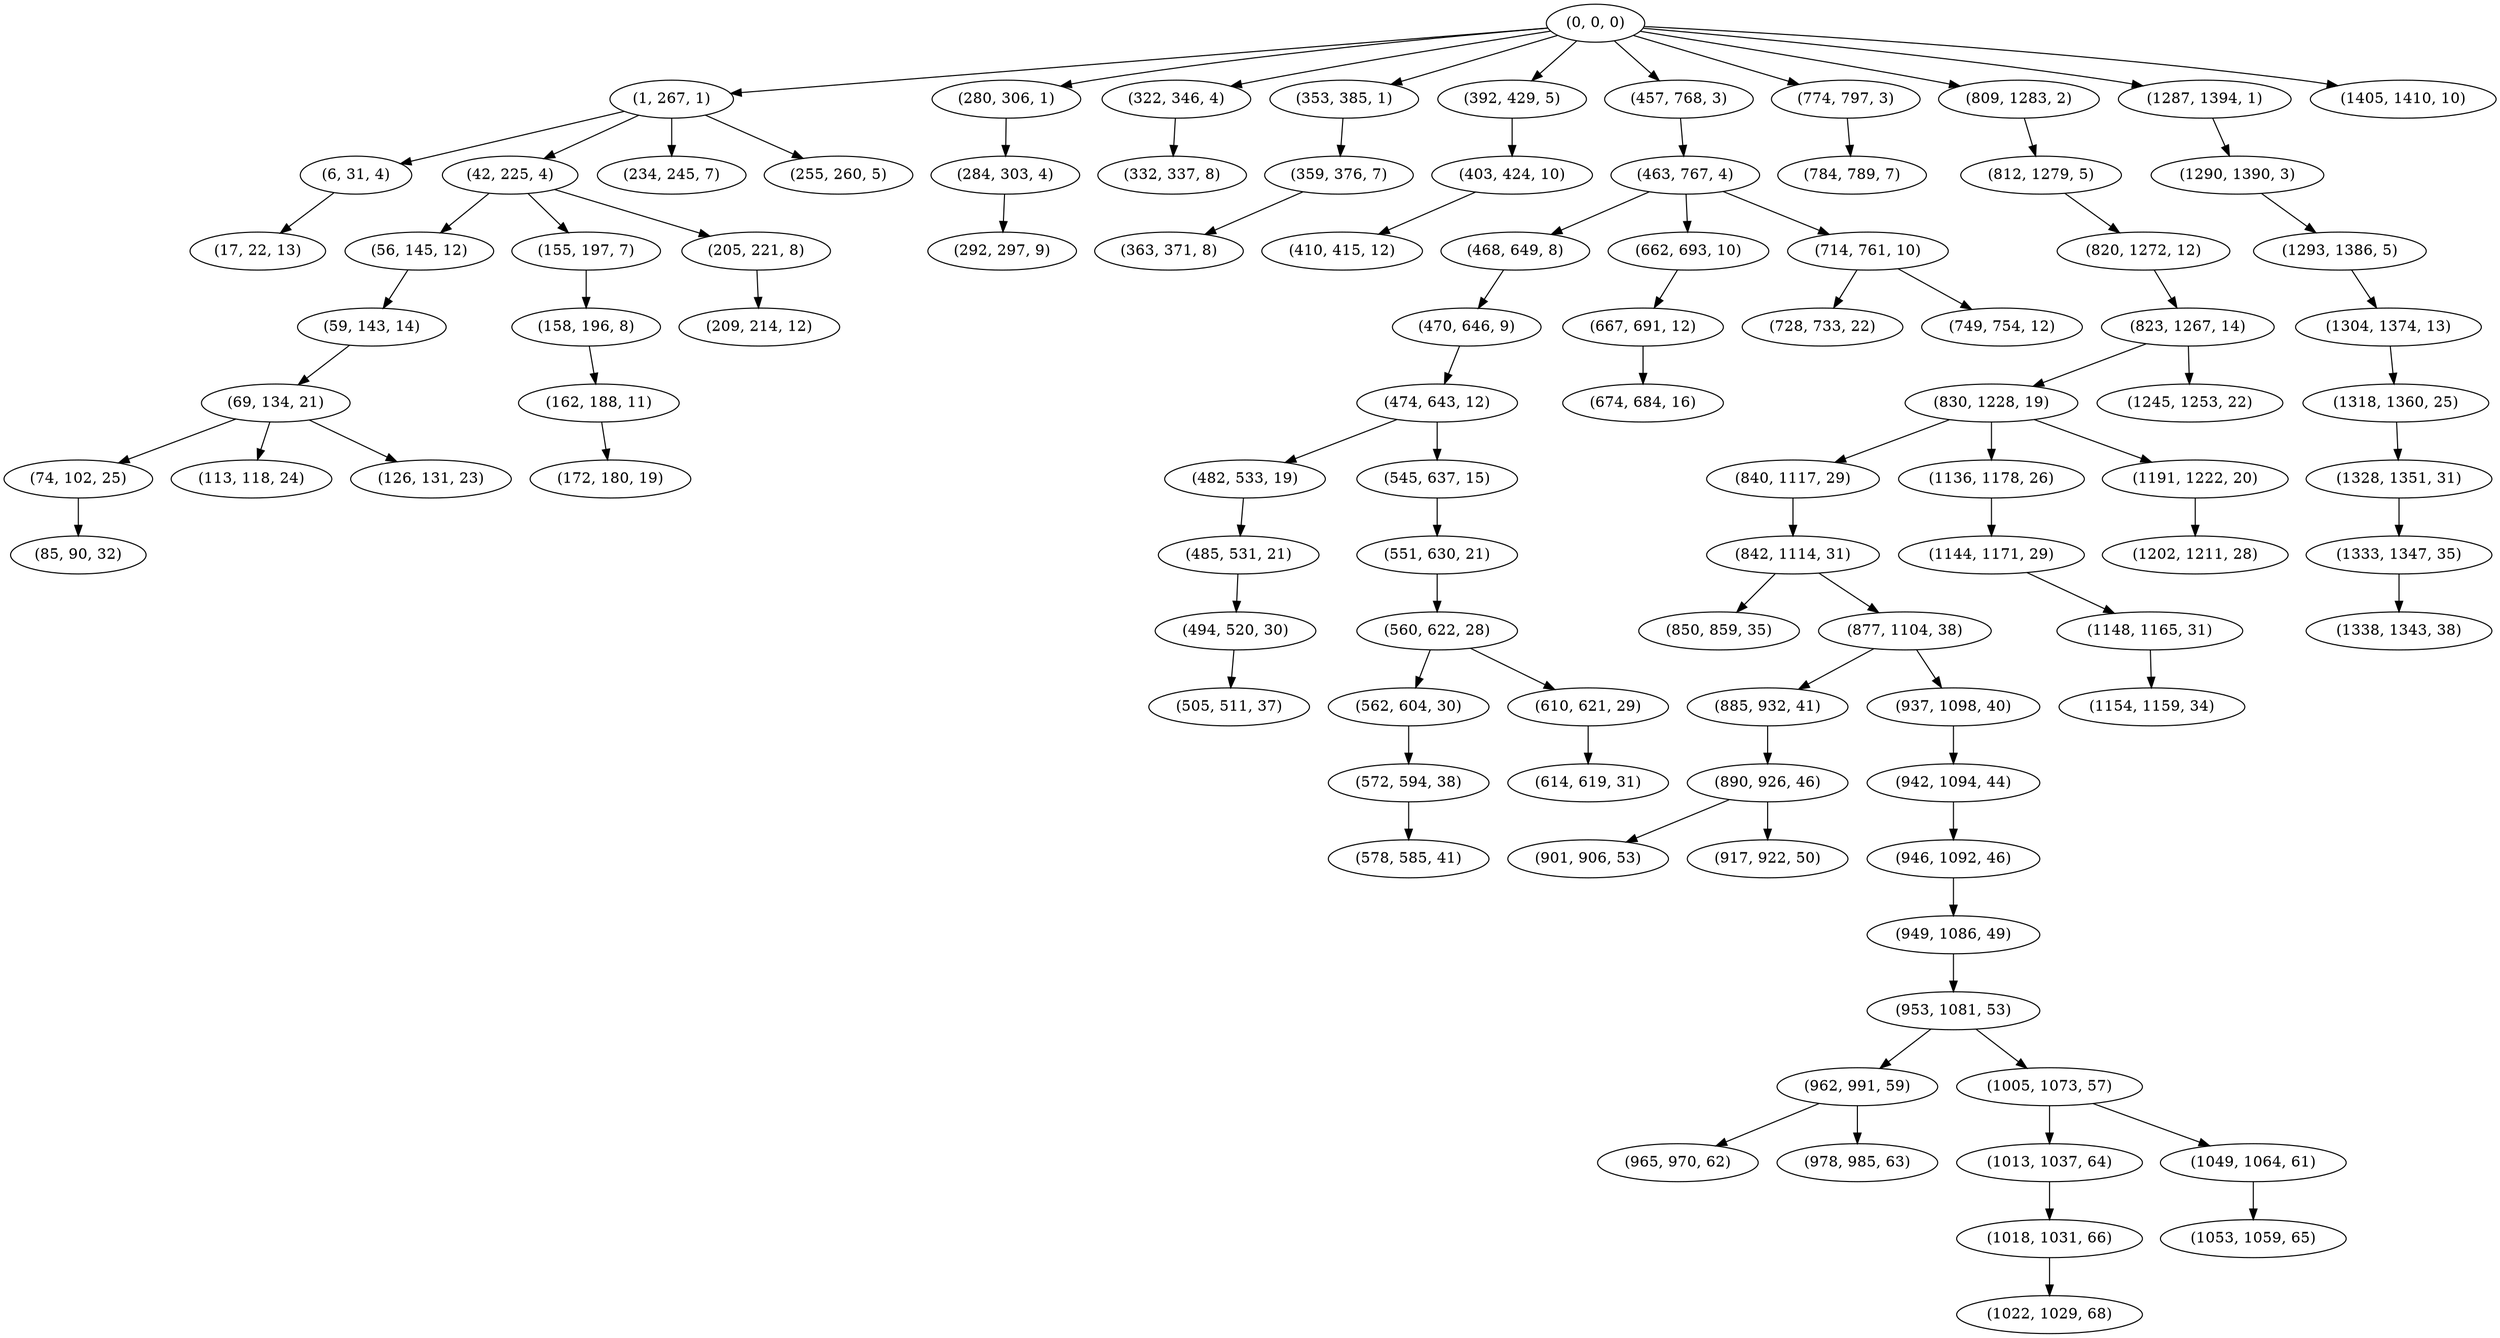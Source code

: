 digraph tree {
    "(0, 0, 0)";
    "(1, 267, 1)";
    "(6, 31, 4)";
    "(17, 22, 13)";
    "(42, 225, 4)";
    "(56, 145, 12)";
    "(59, 143, 14)";
    "(69, 134, 21)";
    "(74, 102, 25)";
    "(85, 90, 32)";
    "(113, 118, 24)";
    "(126, 131, 23)";
    "(155, 197, 7)";
    "(158, 196, 8)";
    "(162, 188, 11)";
    "(172, 180, 19)";
    "(205, 221, 8)";
    "(209, 214, 12)";
    "(234, 245, 7)";
    "(255, 260, 5)";
    "(280, 306, 1)";
    "(284, 303, 4)";
    "(292, 297, 9)";
    "(322, 346, 4)";
    "(332, 337, 8)";
    "(353, 385, 1)";
    "(359, 376, 7)";
    "(363, 371, 8)";
    "(392, 429, 5)";
    "(403, 424, 10)";
    "(410, 415, 12)";
    "(457, 768, 3)";
    "(463, 767, 4)";
    "(468, 649, 8)";
    "(470, 646, 9)";
    "(474, 643, 12)";
    "(482, 533, 19)";
    "(485, 531, 21)";
    "(494, 520, 30)";
    "(505, 511, 37)";
    "(545, 637, 15)";
    "(551, 630, 21)";
    "(560, 622, 28)";
    "(562, 604, 30)";
    "(572, 594, 38)";
    "(578, 585, 41)";
    "(610, 621, 29)";
    "(614, 619, 31)";
    "(662, 693, 10)";
    "(667, 691, 12)";
    "(674, 684, 16)";
    "(714, 761, 10)";
    "(728, 733, 22)";
    "(749, 754, 12)";
    "(774, 797, 3)";
    "(784, 789, 7)";
    "(809, 1283, 2)";
    "(812, 1279, 5)";
    "(820, 1272, 12)";
    "(823, 1267, 14)";
    "(830, 1228, 19)";
    "(840, 1117, 29)";
    "(842, 1114, 31)";
    "(850, 859, 35)";
    "(877, 1104, 38)";
    "(885, 932, 41)";
    "(890, 926, 46)";
    "(901, 906, 53)";
    "(917, 922, 50)";
    "(937, 1098, 40)";
    "(942, 1094, 44)";
    "(946, 1092, 46)";
    "(949, 1086, 49)";
    "(953, 1081, 53)";
    "(962, 991, 59)";
    "(965, 970, 62)";
    "(978, 985, 63)";
    "(1005, 1073, 57)";
    "(1013, 1037, 64)";
    "(1018, 1031, 66)";
    "(1022, 1029, 68)";
    "(1049, 1064, 61)";
    "(1053, 1059, 65)";
    "(1136, 1178, 26)";
    "(1144, 1171, 29)";
    "(1148, 1165, 31)";
    "(1154, 1159, 34)";
    "(1191, 1222, 20)";
    "(1202, 1211, 28)";
    "(1245, 1253, 22)";
    "(1287, 1394, 1)";
    "(1290, 1390, 3)";
    "(1293, 1386, 5)";
    "(1304, 1374, 13)";
    "(1318, 1360, 25)";
    "(1328, 1351, 31)";
    "(1333, 1347, 35)";
    "(1338, 1343, 38)";
    "(1405, 1410, 10)";
    "(0, 0, 0)" -> "(1, 267, 1)";
    "(0, 0, 0)" -> "(280, 306, 1)";
    "(0, 0, 0)" -> "(322, 346, 4)";
    "(0, 0, 0)" -> "(353, 385, 1)";
    "(0, 0, 0)" -> "(392, 429, 5)";
    "(0, 0, 0)" -> "(457, 768, 3)";
    "(0, 0, 0)" -> "(774, 797, 3)";
    "(0, 0, 0)" -> "(809, 1283, 2)";
    "(0, 0, 0)" -> "(1287, 1394, 1)";
    "(0, 0, 0)" -> "(1405, 1410, 10)";
    "(1, 267, 1)" -> "(6, 31, 4)";
    "(1, 267, 1)" -> "(42, 225, 4)";
    "(1, 267, 1)" -> "(234, 245, 7)";
    "(1, 267, 1)" -> "(255, 260, 5)";
    "(6, 31, 4)" -> "(17, 22, 13)";
    "(42, 225, 4)" -> "(56, 145, 12)";
    "(42, 225, 4)" -> "(155, 197, 7)";
    "(42, 225, 4)" -> "(205, 221, 8)";
    "(56, 145, 12)" -> "(59, 143, 14)";
    "(59, 143, 14)" -> "(69, 134, 21)";
    "(69, 134, 21)" -> "(74, 102, 25)";
    "(69, 134, 21)" -> "(113, 118, 24)";
    "(69, 134, 21)" -> "(126, 131, 23)";
    "(74, 102, 25)" -> "(85, 90, 32)";
    "(155, 197, 7)" -> "(158, 196, 8)";
    "(158, 196, 8)" -> "(162, 188, 11)";
    "(162, 188, 11)" -> "(172, 180, 19)";
    "(205, 221, 8)" -> "(209, 214, 12)";
    "(280, 306, 1)" -> "(284, 303, 4)";
    "(284, 303, 4)" -> "(292, 297, 9)";
    "(322, 346, 4)" -> "(332, 337, 8)";
    "(353, 385, 1)" -> "(359, 376, 7)";
    "(359, 376, 7)" -> "(363, 371, 8)";
    "(392, 429, 5)" -> "(403, 424, 10)";
    "(403, 424, 10)" -> "(410, 415, 12)";
    "(457, 768, 3)" -> "(463, 767, 4)";
    "(463, 767, 4)" -> "(468, 649, 8)";
    "(463, 767, 4)" -> "(662, 693, 10)";
    "(463, 767, 4)" -> "(714, 761, 10)";
    "(468, 649, 8)" -> "(470, 646, 9)";
    "(470, 646, 9)" -> "(474, 643, 12)";
    "(474, 643, 12)" -> "(482, 533, 19)";
    "(474, 643, 12)" -> "(545, 637, 15)";
    "(482, 533, 19)" -> "(485, 531, 21)";
    "(485, 531, 21)" -> "(494, 520, 30)";
    "(494, 520, 30)" -> "(505, 511, 37)";
    "(545, 637, 15)" -> "(551, 630, 21)";
    "(551, 630, 21)" -> "(560, 622, 28)";
    "(560, 622, 28)" -> "(562, 604, 30)";
    "(560, 622, 28)" -> "(610, 621, 29)";
    "(562, 604, 30)" -> "(572, 594, 38)";
    "(572, 594, 38)" -> "(578, 585, 41)";
    "(610, 621, 29)" -> "(614, 619, 31)";
    "(662, 693, 10)" -> "(667, 691, 12)";
    "(667, 691, 12)" -> "(674, 684, 16)";
    "(714, 761, 10)" -> "(728, 733, 22)";
    "(714, 761, 10)" -> "(749, 754, 12)";
    "(774, 797, 3)" -> "(784, 789, 7)";
    "(809, 1283, 2)" -> "(812, 1279, 5)";
    "(812, 1279, 5)" -> "(820, 1272, 12)";
    "(820, 1272, 12)" -> "(823, 1267, 14)";
    "(823, 1267, 14)" -> "(830, 1228, 19)";
    "(823, 1267, 14)" -> "(1245, 1253, 22)";
    "(830, 1228, 19)" -> "(840, 1117, 29)";
    "(830, 1228, 19)" -> "(1136, 1178, 26)";
    "(830, 1228, 19)" -> "(1191, 1222, 20)";
    "(840, 1117, 29)" -> "(842, 1114, 31)";
    "(842, 1114, 31)" -> "(850, 859, 35)";
    "(842, 1114, 31)" -> "(877, 1104, 38)";
    "(877, 1104, 38)" -> "(885, 932, 41)";
    "(877, 1104, 38)" -> "(937, 1098, 40)";
    "(885, 932, 41)" -> "(890, 926, 46)";
    "(890, 926, 46)" -> "(901, 906, 53)";
    "(890, 926, 46)" -> "(917, 922, 50)";
    "(937, 1098, 40)" -> "(942, 1094, 44)";
    "(942, 1094, 44)" -> "(946, 1092, 46)";
    "(946, 1092, 46)" -> "(949, 1086, 49)";
    "(949, 1086, 49)" -> "(953, 1081, 53)";
    "(953, 1081, 53)" -> "(962, 991, 59)";
    "(953, 1081, 53)" -> "(1005, 1073, 57)";
    "(962, 991, 59)" -> "(965, 970, 62)";
    "(962, 991, 59)" -> "(978, 985, 63)";
    "(1005, 1073, 57)" -> "(1013, 1037, 64)";
    "(1005, 1073, 57)" -> "(1049, 1064, 61)";
    "(1013, 1037, 64)" -> "(1018, 1031, 66)";
    "(1018, 1031, 66)" -> "(1022, 1029, 68)";
    "(1049, 1064, 61)" -> "(1053, 1059, 65)";
    "(1136, 1178, 26)" -> "(1144, 1171, 29)";
    "(1144, 1171, 29)" -> "(1148, 1165, 31)";
    "(1148, 1165, 31)" -> "(1154, 1159, 34)";
    "(1191, 1222, 20)" -> "(1202, 1211, 28)";
    "(1287, 1394, 1)" -> "(1290, 1390, 3)";
    "(1290, 1390, 3)" -> "(1293, 1386, 5)";
    "(1293, 1386, 5)" -> "(1304, 1374, 13)";
    "(1304, 1374, 13)" -> "(1318, 1360, 25)";
    "(1318, 1360, 25)" -> "(1328, 1351, 31)";
    "(1328, 1351, 31)" -> "(1333, 1347, 35)";
    "(1333, 1347, 35)" -> "(1338, 1343, 38)";
}

